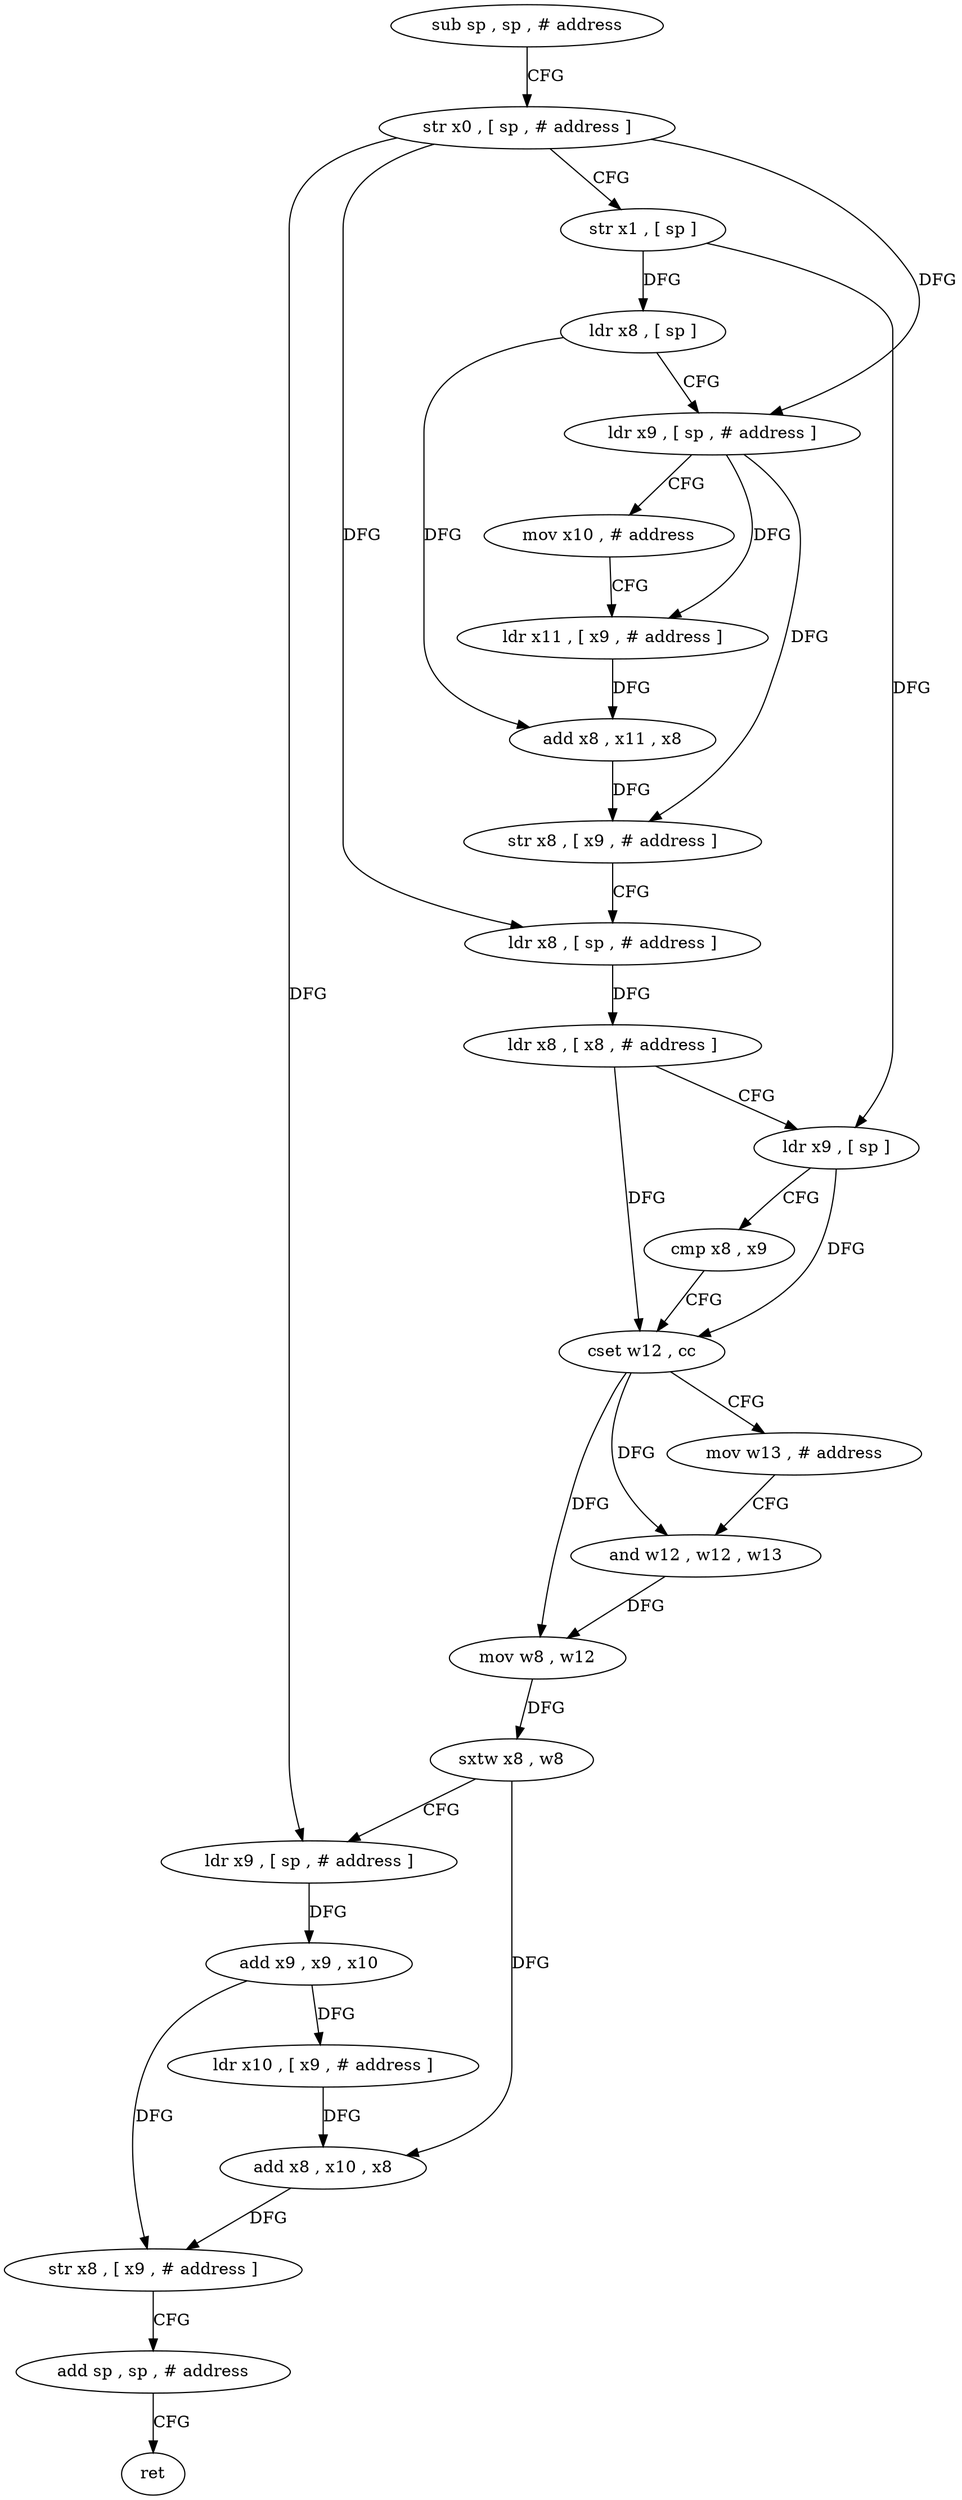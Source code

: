 digraph "func" {
"4214712" [label = "sub sp , sp , # address" ]
"4214716" [label = "str x0 , [ sp , # address ]" ]
"4214720" [label = "str x1 , [ sp ]" ]
"4214724" [label = "ldr x8 , [ sp ]" ]
"4214728" [label = "ldr x9 , [ sp , # address ]" ]
"4214732" [label = "mov x10 , # address" ]
"4214736" [label = "ldr x11 , [ x9 , # address ]" ]
"4214740" [label = "add x8 , x11 , x8" ]
"4214744" [label = "str x8 , [ x9 , # address ]" ]
"4214748" [label = "ldr x8 , [ sp , # address ]" ]
"4214752" [label = "ldr x8 , [ x8 , # address ]" ]
"4214756" [label = "ldr x9 , [ sp ]" ]
"4214760" [label = "cmp x8 , x9" ]
"4214764" [label = "cset w12 , cc" ]
"4214768" [label = "mov w13 , # address" ]
"4214772" [label = "and w12 , w12 , w13" ]
"4214776" [label = "mov w8 , w12" ]
"4214780" [label = "sxtw x8 , w8" ]
"4214784" [label = "ldr x9 , [ sp , # address ]" ]
"4214788" [label = "add x9 , x9 , x10" ]
"4214792" [label = "ldr x10 , [ x9 , # address ]" ]
"4214796" [label = "add x8 , x10 , x8" ]
"4214800" [label = "str x8 , [ x9 , # address ]" ]
"4214804" [label = "add sp , sp , # address" ]
"4214808" [label = "ret" ]
"4214712" -> "4214716" [ label = "CFG" ]
"4214716" -> "4214720" [ label = "CFG" ]
"4214716" -> "4214728" [ label = "DFG" ]
"4214716" -> "4214748" [ label = "DFG" ]
"4214716" -> "4214784" [ label = "DFG" ]
"4214720" -> "4214724" [ label = "DFG" ]
"4214720" -> "4214756" [ label = "DFG" ]
"4214724" -> "4214728" [ label = "CFG" ]
"4214724" -> "4214740" [ label = "DFG" ]
"4214728" -> "4214732" [ label = "CFG" ]
"4214728" -> "4214736" [ label = "DFG" ]
"4214728" -> "4214744" [ label = "DFG" ]
"4214732" -> "4214736" [ label = "CFG" ]
"4214736" -> "4214740" [ label = "DFG" ]
"4214740" -> "4214744" [ label = "DFG" ]
"4214744" -> "4214748" [ label = "CFG" ]
"4214748" -> "4214752" [ label = "DFG" ]
"4214752" -> "4214756" [ label = "CFG" ]
"4214752" -> "4214764" [ label = "DFG" ]
"4214756" -> "4214760" [ label = "CFG" ]
"4214756" -> "4214764" [ label = "DFG" ]
"4214760" -> "4214764" [ label = "CFG" ]
"4214764" -> "4214768" [ label = "CFG" ]
"4214764" -> "4214772" [ label = "DFG" ]
"4214764" -> "4214776" [ label = "DFG" ]
"4214768" -> "4214772" [ label = "CFG" ]
"4214772" -> "4214776" [ label = "DFG" ]
"4214776" -> "4214780" [ label = "DFG" ]
"4214780" -> "4214784" [ label = "CFG" ]
"4214780" -> "4214796" [ label = "DFG" ]
"4214784" -> "4214788" [ label = "DFG" ]
"4214788" -> "4214792" [ label = "DFG" ]
"4214788" -> "4214800" [ label = "DFG" ]
"4214792" -> "4214796" [ label = "DFG" ]
"4214796" -> "4214800" [ label = "DFG" ]
"4214800" -> "4214804" [ label = "CFG" ]
"4214804" -> "4214808" [ label = "CFG" ]
}
